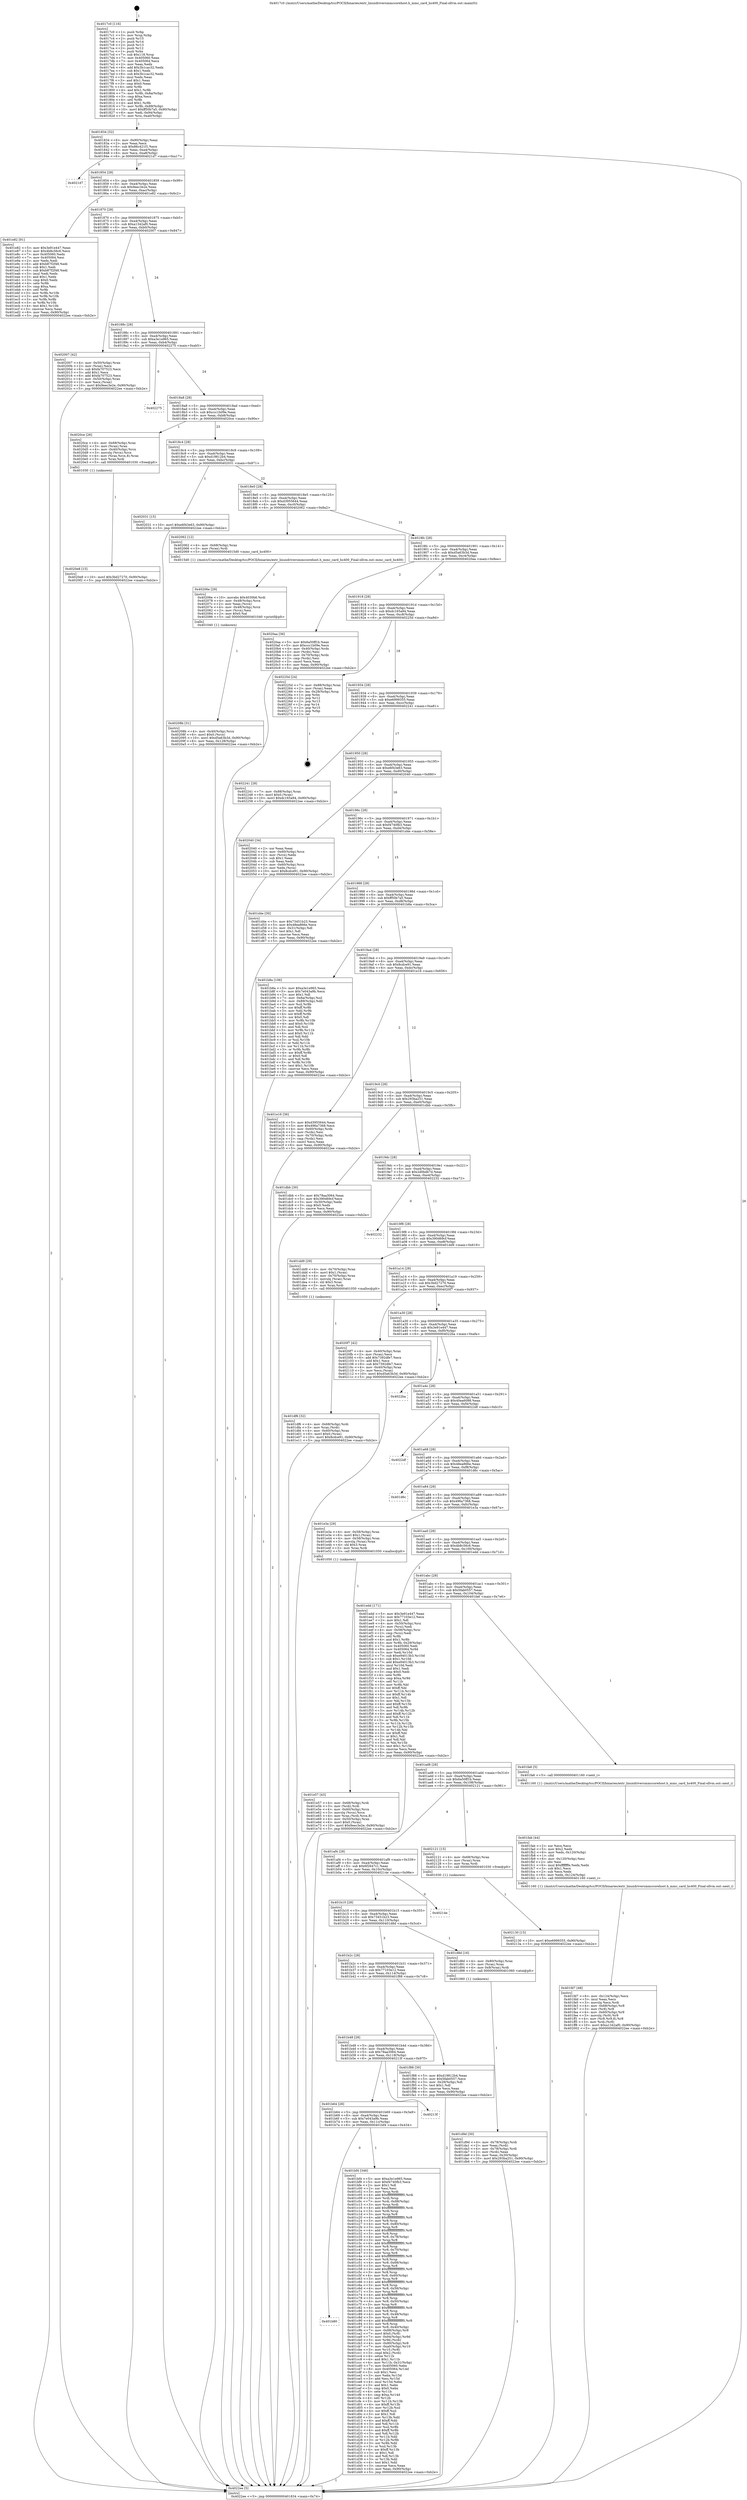 digraph "0x4017c0" {
  label = "0x4017c0 (/mnt/c/Users/mathe/Desktop/tcc/POCII/binaries/extr_linuxdriversmmccorehost.h_mmc_card_hs400_Final-ollvm.out::main(0))"
  labelloc = "t"
  node[shape=record]

  Entry [label="",width=0.3,height=0.3,shape=circle,fillcolor=black,style=filled]
  "0x401834" [label="{
     0x401834 [32]\l
     | [instrs]\l
     &nbsp;&nbsp;0x401834 \<+6\>: mov -0x90(%rbp),%eax\l
     &nbsp;&nbsp;0x40183a \<+2\>: mov %eax,%ecx\l
     &nbsp;&nbsp;0x40183c \<+6\>: sub $0x86c421f1,%ecx\l
     &nbsp;&nbsp;0x401842 \<+6\>: mov %eax,-0xa4(%rbp)\l
     &nbsp;&nbsp;0x401848 \<+6\>: mov %ecx,-0xa8(%rbp)\l
     &nbsp;&nbsp;0x40184e \<+6\>: je 00000000004021d7 \<main+0xa17\>\l
  }"]
  "0x4021d7" [label="{
     0x4021d7\l
  }", style=dashed]
  "0x401854" [label="{
     0x401854 [28]\l
     | [instrs]\l
     &nbsp;&nbsp;0x401854 \<+5\>: jmp 0000000000401859 \<main+0x99\>\l
     &nbsp;&nbsp;0x401859 \<+6\>: mov -0xa4(%rbp),%eax\l
     &nbsp;&nbsp;0x40185f \<+5\>: sub $0x9eec3e2e,%eax\l
     &nbsp;&nbsp;0x401864 \<+6\>: mov %eax,-0xac(%rbp)\l
     &nbsp;&nbsp;0x40186a \<+6\>: je 0000000000401e82 \<main+0x6c2\>\l
  }"]
  Exit [label="",width=0.3,height=0.3,shape=circle,fillcolor=black,style=filled,peripheries=2]
  "0x401e82" [label="{
     0x401e82 [91]\l
     | [instrs]\l
     &nbsp;&nbsp;0x401e82 \<+5\>: mov $0x3e91e447,%eax\l
     &nbsp;&nbsp;0x401e87 \<+5\>: mov $0x4b8c56c6,%ecx\l
     &nbsp;&nbsp;0x401e8c \<+7\>: mov 0x405060,%edx\l
     &nbsp;&nbsp;0x401e93 \<+7\>: mov 0x405064,%esi\l
     &nbsp;&nbsp;0x401e9a \<+2\>: mov %edx,%edi\l
     &nbsp;&nbsp;0x401e9c \<+6\>: add $0xb87f2f48,%edi\l
     &nbsp;&nbsp;0x401ea2 \<+3\>: sub $0x1,%edi\l
     &nbsp;&nbsp;0x401ea5 \<+6\>: sub $0xb87f2f48,%edi\l
     &nbsp;&nbsp;0x401eab \<+3\>: imul %edi,%edx\l
     &nbsp;&nbsp;0x401eae \<+3\>: and $0x1,%edx\l
     &nbsp;&nbsp;0x401eb1 \<+3\>: cmp $0x0,%edx\l
     &nbsp;&nbsp;0x401eb4 \<+4\>: sete %r8b\l
     &nbsp;&nbsp;0x401eb8 \<+3\>: cmp $0xa,%esi\l
     &nbsp;&nbsp;0x401ebb \<+4\>: setl %r9b\l
     &nbsp;&nbsp;0x401ebf \<+3\>: mov %r8b,%r10b\l
     &nbsp;&nbsp;0x401ec2 \<+3\>: and %r9b,%r10b\l
     &nbsp;&nbsp;0x401ec5 \<+3\>: xor %r9b,%r8b\l
     &nbsp;&nbsp;0x401ec8 \<+3\>: or %r8b,%r10b\l
     &nbsp;&nbsp;0x401ecb \<+4\>: test $0x1,%r10b\l
     &nbsp;&nbsp;0x401ecf \<+3\>: cmovne %ecx,%eax\l
     &nbsp;&nbsp;0x401ed2 \<+6\>: mov %eax,-0x90(%rbp)\l
     &nbsp;&nbsp;0x401ed8 \<+5\>: jmp 00000000004022ee \<main+0xb2e\>\l
  }"]
  "0x401870" [label="{
     0x401870 [28]\l
     | [instrs]\l
     &nbsp;&nbsp;0x401870 \<+5\>: jmp 0000000000401875 \<main+0xb5\>\l
     &nbsp;&nbsp;0x401875 \<+6\>: mov -0xa4(%rbp),%eax\l
     &nbsp;&nbsp;0x40187b \<+5\>: sub $0xa1342af0,%eax\l
     &nbsp;&nbsp;0x401880 \<+6\>: mov %eax,-0xb0(%rbp)\l
     &nbsp;&nbsp;0x401886 \<+6\>: je 0000000000402007 \<main+0x847\>\l
  }"]
  "0x402130" [label="{
     0x402130 [15]\l
     | [instrs]\l
     &nbsp;&nbsp;0x402130 \<+10\>: movl $0xe6999355,-0x90(%rbp)\l
     &nbsp;&nbsp;0x40213a \<+5\>: jmp 00000000004022ee \<main+0xb2e\>\l
  }"]
  "0x402007" [label="{
     0x402007 [42]\l
     | [instrs]\l
     &nbsp;&nbsp;0x402007 \<+4\>: mov -0x50(%rbp),%rax\l
     &nbsp;&nbsp;0x40200b \<+2\>: mov (%rax),%ecx\l
     &nbsp;&nbsp;0x40200d \<+6\>: sub $0xfa707523,%ecx\l
     &nbsp;&nbsp;0x402013 \<+3\>: add $0x1,%ecx\l
     &nbsp;&nbsp;0x402016 \<+6\>: add $0xfa707523,%ecx\l
     &nbsp;&nbsp;0x40201c \<+4\>: mov -0x50(%rbp),%rax\l
     &nbsp;&nbsp;0x402020 \<+2\>: mov %ecx,(%rax)\l
     &nbsp;&nbsp;0x402022 \<+10\>: movl $0x9eec3e2e,-0x90(%rbp)\l
     &nbsp;&nbsp;0x40202c \<+5\>: jmp 00000000004022ee \<main+0xb2e\>\l
  }"]
  "0x40188c" [label="{
     0x40188c [28]\l
     | [instrs]\l
     &nbsp;&nbsp;0x40188c \<+5\>: jmp 0000000000401891 \<main+0xd1\>\l
     &nbsp;&nbsp;0x401891 \<+6\>: mov -0xa4(%rbp),%eax\l
     &nbsp;&nbsp;0x401897 \<+5\>: sub $0xa3e1e965,%eax\l
     &nbsp;&nbsp;0x40189c \<+6\>: mov %eax,-0xb4(%rbp)\l
     &nbsp;&nbsp;0x4018a2 \<+6\>: je 0000000000402275 \<main+0xab5\>\l
  }"]
  "0x4020e8" [label="{
     0x4020e8 [15]\l
     | [instrs]\l
     &nbsp;&nbsp;0x4020e8 \<+10\>: movl $0x3bd27270,-0x90(%rbp)\l
     &nbsp;&nbsp;0x4020f2 \<+5\>: jmp 00000000004022ee \<main+0xb2e\>\l
  }"]
  "0x402275" [label="{
     0x402275\l
  }", style=dashed]
  "0x4018a8" [label="{
     0x4018a8 [28]\l
     | [instrs]\l
     &nbsp;&nbsp;0x4018a8 \<+5\>: jmp 00000000004018ad \<main+0xed\>\l
     &nbsp;&nbsp;0x4018ad \<+6\>: mov -0xa4(%rbp),%eax\l
     &nbsp;&nbsp;0x4018b3 \<+5\>: sub $0xccc1b09e,%eax\l
     &nbsp;&nbsp;0x4018b8 \<+6\>: mov %eax,-0xb8(%rbp)\l
     &nbsp;&nbsp;0x4018be \<+6\>: je 00000000004020ce \<main+0x90e\>\l
  }"]
  "0x40208b" [label="{
     0x40208b [31]\l
     | [instrs]\l
     &nbsp;&nbsp;0x40208b \<+4\>: mov -0x40(%rbp),%rcx\l
     &nbsp;&nbsp;0x40208f \<+6\>: movl $0x0,(%rcx)\l
     &nbsp;&nbsp;0x402095 \<+10\>: movl $0xd5a63b3d,-0x90(%rbp)\l
     &nbsp;&nbsp;0x40209f \<+6\>: mov %eax,-0x128(%rbp)\l
     &nbsp;&nbsp;0x4020a5 \<+5\>: jmp 00000000004022ee \<main+0xb2e\>\l
  }"]
  "0x4020ce" [label="{
     0x4020ce [26]\l
     | [instrs]\l
     &nbsp;&nbsp;0x4020ce \<+4\>: mov -0x68(%rbp),%rax\l
     &nbsp;&nbsp;0x4020d2 \<+3\>: mov (%rax),%rax\l
     &nbsp;&nbsp;0x4020d5 \<+4\>: mov -0x40(%rbp),%rcx\l
     &nbsp;&nbsp;0x4020d9 \<+3\>: movslq (%rcx),%rcx\l
     &nbsp;&nbsp;0x4020dc \<+4\>: mov (%rax,%rcx,8),%rax\l
     &nbsp;&nbsp;0x4020e0 \<+3\>: mov %rax,%rdi\l
     &nbsp;&nbsp;0x4020e3 \<+5\>: call 0000000000401030 \<free@plt\>\l
     | [calls]\l
     &nbsp;&nbsp;0x401030 \{1\} (unknown)\l
  }"]
  "0x4018c4" [label="{
     0x4018c4 [28]\l
     | [instrs]\l
     &nbsp;&nbsp;0x4018c4 \<+5\>: jmp 00000000004018c9 \<main+0x109\>\l
     &nbsp;&nbsp;0x4018c9 \<+6\>: mov -0xa4(%rbp),%eax\l
     &nbsp;&nbsp;0x4018cf \<+5\>: sub $0xd19812b4,%eax\l
     &nbsp;&nbsp;0x4018d4 \<+6\>: mov %eax,-0xbc(%rbp)\l
     &nbsp;&nbsp;0x4018da \<+6\>: je 0000000000402031 \<main+0x871\>\l
  }"]
  "0x40206e" [label="{
     0x40206e [29]\l
     | [instrs]\l
     &nbsp;&nbsp;0x40206e \<+10\>: movabs $0x4030b6,%rdi\l
     &nbsp;&nbsp;0x402078 \<+4\>: mov -0x48(%rbp),%rcx\l
     &nbsp;&nbsp;0x40207c \<+2\>: mov %eax,(%rcx)\l
     &nbsp;&nbsp;0x40207e \<+4\>: mov -0x48(%rbp),%rcx\l
     &nbsp;&nbsp;0x402082 \<+2\>: mov (%rcx),%esi\l
     &nbsp;&nbsp;0x402084 \<+2\>: mov $0x0,%al\l
     &nbsp;&nbsp;0x402086 \<+5\>: call 0000000000401040 \<printf@plt\>\l
     | [calls]\l
     &nbsp;&nbsp;0x401040 \{1\} (unknown)\l
  }"]
  "0x402031" [label="{
     0x402031 [15]\l
     | [instrs]\l
     &nbsp;&nbsp;0x402031 \<+10\>: movl $0xe6f43e63,-0x90(%rbp)\l
     &nbsp;&nbsp;0x40203b \<+5\>: jmp 00000000004022ee \<main+0xb2e\>\l
  }"]
  "0x4018e0" [label="{
     0x4018e0 [28]\l
     | [instrs]\l
     &nbsp;&nbsp;0x4018e0 \<+5\>: jmp 00000000004018e5 \<main+0x125\>\l
     &nbsp;&nbsp;0x4018e5 \<+6\>: mov -0xa4(%rbp),%eax\l
     &nbsp;&nbsp;0x4018eb \<+5\>: sub $0xd3955644,%eax\l
     &nbsp;&nbsp;0x4018f0 \<+6\>: mov %eax,-0xc0(%rbp)\l
     &nbsp;&nbsp;0x4018f6 \<+6\>: je 0000000000402062 \<main+0x8a2\>\l
  }"]
  "0x401fd7" [label="{
     0x401fd7 [48]\l
     | [instrs]\l
     &nbsp;&nbsp;0x401fd7 \<+6\>: mov -0x124(%rbp),%ecx\l
     &nbsp;&nbsp;0x401fdd \<+3\>: imul %eax,%ecx\l
     &nbsp;&nbsp;0x401fe0 \<+3\>: movslq %ecx,%rdi\l
     &nbsp;&nbsp;0x401fe3 \<+4\>: mov -0x68(%rbp),%r8\l
     &nbsp;&nbsp;0x401fe7 \<+3\>: mov (%r8),%r8\l
     &nbsp;&nbsp;0x401fea \<+4\>: mov -0x60(%rbp),%r9\l
     &nbsp;&nbsp;0x401fee \<+3\>: movslq (%r9),%r9\l
     &nbsp;&nbsp;0x401ff1 \<+4\>: mov (%r8,%r9,8),%r8\l
     &nbsp;&nbsp;0x401ff5 \<+3\>: mov %rdi,(%r8)\l
     &nbsp;&nbsp;0x401ff8 \<+10\>: movl $0xa1342af0,-0x90(%rbp)\l
     &nbsp;&nbsp;0x402002 \<+5\>: jmp 00000000004022ee \<main+0xb2e\>\l
  }"]
  "0x402062" [label="{
     0x402062 [12]\l
     | [instrs]\l
     &nbsp;&nbsp;0x402062 \<+4\>: mov -0x68(%rbp),%rax\l
     &nbsp;&nbsp;0x402066 \<+3\>: mov (%rax),%rdi\l
     &nbsp;&nbsp;0x402069 \<+5\>: call 00000000004015d0 \<mmc_card_hs400\>\l
     | [calls]\l
     &nbsp;&nbsp;0x4015d0 \{1\} (/mnt/c/Users/mathe/Desktop/tcc/POCII/binaries/extr_linuxdriversmmccorehost.h_mmc_card_hs400_Final-ollvm.out::mmc_card_hs400)\l
  }"]
  "0x4018fc" [label="{
     0x4018fc [28]\l
     | [instrs]\l
     &nbsp;&nbsp;0x4018fc \<+5\>: jmp 0000000000401901 \<main+0x141\>\l
     &nbsp;&nbsp;0x401901 \<+6\>: mov -0xa4(%rbp),%eax\l
     &nbsp;&nbsp;0x401907 \<+5\>: sub $0xd5a63b3d,%eax\l
     &nbsp;&nbsp;0x40190c \<+6\>: mov %eax,-0xc4(%rbp)\l
     &nbsp;&nbsp;0x401912 \<+6\>: je 00000000004020aa \<main+0x8ea\>\l
  }"]
  "0x401fab" [label="{
     0x401fab [44]\l
     | [instrs]\l
     &nbsp;&nbsp;0x401fab \<+2\>: xor %ecx,%ecx\l
     &nbsp;&nbsp;0x401fad \<+5\>: mov $0x2,%edx\l
     &nbsp;&nbsp;0x401fb2 \<+6\>: mov %edx,-0x120(%rbp)\l
     &nbsp;&nbsp;0x401fb8 \<+1\>: cltd\l
     &nbsp;&nbsp;0x401fb9 \<+6\>: mov -0x120(%rbp),%esi\l
     &nbsp;&nbsp;0x401fbf \<+2\>: idiv %esi\l
     &nbsp;&nbsp;0x401fc1 \<+6\>: imul $0xfffffffe,%edx,%edx\l
     &nbsp;&nbsp;0x401fc7 \<+3\>: sub $0x1,%ecx\l
     &nbsp;&nbsp;0x401fca \<+2\>: sub %ecx,%edx\l
     &nbsp;&nbsp;0x401fcc \<+6\>: mov %edx,-0x124(%rbp)\l
     &nbsp;&nbsp;0x401fd2 \<+5\>: call 0000000000401160 \<next_i\>\l
     | [calls]\l
     &nbsp;&nbsp;0x401160 \{1\} (/mnt/c/Users/mathe/Desktop/tcc/POCII/binaries/extr_linuxdriversmmccorehost.h_mmc_card_hs400_Final-ollvm.out::next_i)\l
  }"]
  "0x4020aa" [label="{
     0x4020aa [36]\l
     | [instrs]\l
     &nbsp;&nbsp;0x4020aa \<+5\>: mov $0x6a50ff1b,%eax\l
     &nbsp;&nbsp;0x4020af \<+5\>: mov $0xccc1b09e,%ecx\l
     &nbsp;&nbsp;0x4020b4 \<+4\>: mov -0x40(%rbp),%rdx\l
     &nbsp;&nbsp;0x4020b8 \<+2\>: mov (%rdx),%esi\l
     &nbsp;&nbsp;0x4020ba \<+4\>: mov -0x70(%rbp),%rdx\l
     &nbsp;&nbsp;0x4020be \<+2\>: cmp (%rdx),%esi\l
     &nbsp;&nbsp;0x4020c0 \<+3\>: cmovl %ecx,%eax\l
     &nbsp;&nbsp;0x4020c3 \<+6\>: mov %eax,-0x90(%rbp)\l
     &nbsp;&nbsp;0x4020c9 \<+5\>: jmp 00000000004022ee \<main+0xb2e\>\l
  }"]
  "0x401918" [label="{
     0x401918 [28]\l
     | [instrs]\l
     &nbsp;&nbsp;0x401918 \<+5\>: jmp 000000000040191d \<main+0x15d\>\l
     &nbsp;&nbsp;0x40191d \<+6\>: mov -0xa4(%rbp),%eax\l
     &nbsp;&nbsp;0x401923 \<+5\>: sub $0xdc165a94,%eax\l
     &nbsp;&nbsp;0x401928 \<+6\>: mov %eax,-0xc8(%rbp)\l
     &nbsp;&nbsp;0x40192e \<+6\>: je 000000000040225d \<main+0xa9d\>\l
  }"]
  "0x401e57" [label="{
     0x401e57 [43]\l
     | [instrs]\l
     &nbsp;&nbsp;0x401e57 \<+4\>: mov -0x68(%rbp),%rdi\l
     &nbsp;&nbsp;0x401e5b \<+3\>: mov (%rdi),%rdi\l
     &nbsp;&nbsp;0x401e5e \<+4\>: mov -0x60(%rbp),%rcx\l
     &nbsp;&nbsp;0x401e62 \<+3\>: movslq (%rcx),%rcx\l
     &nbsp;&nbsp;0x401e65 \<+4\>: mov %rax,(%rdi,%rcx,8)\l
     &nbsp;&nbsp;0x401e69 \<+4\>: mov -0x50(%rbp),%rax\l
     &nbsp;&nbsp;0x401e6d \<+6\>: movl $0x0,(%rax)\l
     &nbsp;&nbsp;0x401e73 \<+10\>: movl $0x9eec3e2e,-0x90(%rbp)\l
     &nbsp;&nbsp;0x401e7d \<+5\>: jmp 00000000004022ee \<main+0xb2e\>\l
  }"]
  "0x40225d" [label="{
     0x40225d [24]\l
     | [instrs]\l
     &nbsp;&nbsp;0x40225d \<+7\>: mov -0x88(%rbp),%rax\l
     &nbsp;&nbsp;0x402264 \<+2\>: mov (%rax),%eax\l
     &nbsp;&nbsp;0x402266 \<+4\>: lea -0x28(%rbp),%rsp\l
     &nbsp;&nbsp;0x40226a \<+1\>: pop %rbx\l
     &nbsp;&nbsp;0x40226b \<+2\>: pop %r12\l
     &nbsp;&nbsp;0x40226d \<+2\>: pop %r13\l
     &nbsp;&nbsp;0x40226f \<+2\>: pop %r14\l
     &nbsp;&nbsp;0x402271 \<+2\>: pop %r15\l
     &nbsp;&nbsp;0x402273 \<+1\>: pop %rbp\l
     &nbsp;&nbsp;0x402274 \<+1\>: ret\l
  }"]
  "0x401934" [label="{
     0x401934 [28]\l
     | [instrs]\l
     &nbsp;&nbsp;0x401934 \<+5\>: jmp 0000000000401939 \<main+0x179\>\l
     &nbsp;&nbsp;0x401939 \<+6\>: mov -0xa4(%rbp),%eax\l
     &nbsp;&nbsp;0x40193f \<+5\>: sub $0xe6999355,%eax\l
     &nbsp;&nbsp;0x401944 \<+6\>: mov %eax,-0xcc(%rbp)\l
     &nbsp;&nbsp;0x40194a \<+6\>: je 0000000000402241 \<main+0xa81\>\l
  }"]
  "0x401df6" [label="{
     0x401df6 [32]\l
     | [instrs]\l
     &nbsp;&nbsp;0x401df6 \<+4\>: mov -0x68(%rbp),%rdi\l
     &nbsp;&nbsp;0x401dfa \<+3\>: mov %rax,(%rdi)\l
     &nbsp;&nbsp;0x401dfd \<+4\>: mov -0x60(%rbp),%rax\l
     &nbsp;&nbsp;0x401e01 \<+6\>: movl $0x0,(%rax)\l
     &nbsp;&nbsp;0x401e07 \<+10\>: movl $0x8cdce91,-0x90(%rbp)\l
     &nbsp;&nbsp;0x401e11 \<+5\>: jmp 00000000004022ee \<main+0xb2e\>\l
  }"]
  "0x402241" [label="{
     0x402241 [28]\l
     | [instrs]\l
     &nbsp;&nbsp;0x402241 \<+7\>: mov -0x88(%rbp),%rax\l
     &nbsp;&nbsp;0x402248 \<+6\>: movl $0x0,(%rax)\l
     &nbsp;&nbsp;0x40224e \<+10\>: movl $0xdc165a94,-0x90(%rbp)\l
     &nbsp;&nbsp;0x402258 \<+5\>: jmp 00000000004022ee \<main+0xb2e\>\l
  }"]
  "0x401950" [label="{
     0x401950 [28]\l
     | [instrs]\l
     &nbsp;&nbsp;0x401950 \<+5\>: jmp 0000000000401955 \<main+0x195\>\l
     &nbsp;&nbsp;0x401955 \<+6\>: mov -0xa4(%rbp),%eax\l
     &nbsp;&nbsp;0x40195b \<+5\>: sub $0xe6f43e63,%eax\l
     &nbsp;&nbsp;0x401960 \<+6\>: mov %eax,-0xd0(%rbp)\l
     &nbsp;&nbsp;0x401966 \<+6\>: je 0000000000402040 \<main+0x880\>\l
  }"]
  "0x401d9d" [label="{
     0x401d9d [30]\l
     | [instrs]\l
     &nbsp;&nbsp;0x401d9d \<+4\>: mov -0x78(%rbp),%rdi\l
     &nbsp;&nbsp;0x401da1 \<+2\>: mov %eax,(%rdi)\l
     &nbsp;&nbsp;0x401da3 \<+4\>: mov -0x78(%rbp),%rdi\l
     &nbsp;&nbsp;0x401da7 \<+2\>: mov (%rdi),%eax\l
     &nbsp;&nbsp;0x401da9 \<+3\>: mov %eax,-0x30(%rbp)\l
     &nbsp;&nbsp;0x401dac \<+10\>: movl $0x293ba251,-0x90(%rbp)\l
     &nbsp;&nbsp;0x401db6 \<+5\>: jmp 00000000004022ee \<main+0xb2e\>\l
  }"]
  "0x402040" [label="{
     0x402040 [34]\l
     | [instrs]\l
     &nbsp;&nbsp;0x402040 \<+2\>: xor %eax,%eax\l
     &nbsp;&nbsp;0x402042 \<+4\>: mov -0x60(%rbp),%rcx\l
     &nbsp;&nbsp;0x402046 \<+2\>: mov (%rcx),%edx\l
     &nbsp;&nbsp;0x402048 \<+3\>: sub $0x1,%eax\l
     &nbsp;&nbsp;0x40204b \<+2\>: sub %eax,%edx\l
     &nbsp;&nbsp;0x40204d \<+4\>: mov -0x60(%rbp),%rcx\l
     &nbsp;&nbsp;0x402051 \<+2\>: mov %edx,(%rcx)\l
     &nbsp;&nbsp;0x402053 \<+10\>: movl $0x8cdce91,-0x90(%rbp)\l
     &nbsp;&nbsp;0x40205d \<+5\>: jmp 00000000004022ee \<main+0xb2e\>\l
  }"]
  "0x40196c" [label="{
     0x40196c [28]\l
     | [instrs]\l
     &nbsp;&nbsp;0x40196c \<+5\>: jmp 0000000000401971 \<main+0x1b1\>\l
     &nbsp;&nbsp;0x401971 \<+6\>: mov -0xa4(%rbp),%eax\l
     &nbsp;&nbsp;0x401977 \<+5\>: sub $0xf4740fb3,%eax\l
     &nbsp;&nbsp;0x40197c \<+6\>: mov %eax,-0xd4(%rbp)\l
     &nbsp;&nbsp;0x401982 \<+6\>: je 0000000000401d4e \<main+0x58e\>\l
  }"]
  "0x401b80" [label="{
     0x401b80\l
  }", style=dashed]
  "0x401d4e" [label="{
     0x401d4e [30]\l
     | [instrs]\l
     &nbsp;&nbsp;0x401d4e \<+5\>: mov $0x73451b23,%eax\l
     &nbsp;&nbsp;0x401d53 \<+5\>: mov $0x48ea866e,%ecx\l
     &nbsp;&nbsp;0x401d58 \<+3\>: mov -0x31(%rbp),%dl\l
     &nbsp;&nbsp;0x401d5b \<+3\>: test $0x1,%dl\l
     &nbsp;&nbsp;0x401d5e \<+3\>: cmovne %ecx,%eax\l
     &nbsp;&nbsp;0x401d61 \<+6\>: mov %eax,-0x90(%rbp)\l
     &nbsp;&nbsp;0x401d67 \<+5\>: jmp 00000000004022ee \<main+0xb2e\>\l
  }"]
  "0x401988" [label="{
     0x401988 [28]\l
     | [instrs]\l
     &nbsp;&nbsp;0x401988 \<+5\>: jmp 000000000040198d \<main+0x1cd\>\l
     &nbsp;&nbsp;0x40198d \<+6\>: mov -0xa4(%rbp),%eax\l
     &nbsp;&nbsp;0x401993 \<+5\>: sub $0xff50b7a5,%eax\l
     &nbsp;&nbsp;0x401998 \<+6\>: mov %eax,-0xd8(%rbp)\l
     &nbsp;&nbsp;0x40199e \<+6\>: je 0000000000401b8a \<main+0x3ca\>\l
  }"]
  "0x401bf4" [label="{
     0x401bf4 [346]\l
     | [instrs]\l
     &nbsp;&nbsp;0x401bf4 \<+5\>: mov $0xa3e1e965,%eax\l
     &nbsp;&nbsp;0x401bf9 \<+5\>: mov $0xf4740fb3,%ecx\l
     &nbsp;&nbsp;0x401bfe \<+2\>: mov $0x1,%dl\l
     &nbsp;&nbsp;0x401c00 \<+2\>: xor %esi,%esi\l
     &nbsp;&nbsp;0x401c02 \<+3\>: mov %rsp,%rdi\l
     &nbsp;&nbsp;0x401c05 \<+4\>: add $0xfffffffffffffff0,%rdi\l
     &nbsp;&nbsp;0x401c09 \<+3\>: mov %rdi,%rsp\l
     &nbsp;&nbsp;0x401c0c \<+7\>: mov %rdi,-0x88(%rbp)\l
     &nbsp;&nbsp;0x401c13 \<+3\>: mov %rsp,%rdi\l
     &nbsp;&nbsp;0x401c16 \<+4\>: add $0xfffffffffffffff0,%rdi\l
     &nbsp;&nbsp;0x401c1a \<+3\>: mov %rdi,%rsp\l
     &nbsp;&nbsp;0x401c1d \<+3\>: mov %rsp,%r8\l
     &nbsp;&nbsp;0x401c20 \<+4\>: add $0xfffffffffffffff0,%r8\l
     &nbsp;&nbsp;0x401c24 \<+3\>: mov %r8,%rsp\l
     &nbsp;&nbsp;0x401c27 \<+4\>: mov %r8,-0x80(%rbp)\l
     &nbsp;&nbsp;0x401c2b \<+3\>: mov %rsp,%r8\l
     &nbsp;&nbsp;0x401c2e \<+4\>: add $0xfffffffffffffff0,%r8\l
     &nbsp;&nbsp;0x401c32 \<+3\>: mov %r8,%rsp\l
     &nbsp;&nbsp;0x401c35 \<+4\>: mov %r8,-0x78(%rbp)\l
     &nbsp;&nbsp;0x401c39 \<+3\>: mov %rsp,%r8\l
     &nbsp;&nbsp;0x401c3c \<+4\>: add $0xfffffffffffffff0,%r8\l
     &nbsp;&nbsp;0x401c40 \<+3\>: mov %r8,%rsp\l
     &nbsp;&nbsp;0x401c43 \<+4\>: mov %r8,-0x70(%rbp)\l
     &nbsp;&nbsp;0x401c47 \<+3\>: mov %rsp,%r8\l
     &nbsp;&nbsp;0x401c4a \<+4\>: add $0xfffffffffffffff0,%r8\l
     &nbsp;&nbsp;0x401c4e \<+3\>: mov %r8,%rsp\l
     &nbsp;&nbsp;0x401c51 \<+4\>: mov %r8,-0x68(%rbp)\l
     &nbsp;&nbsp;0x401c55 \<+3\>: mov %rsp,%r8\l
     &nbsp;&nbsp;0x401c58 \<+4\>: add $0xfffffffffffffff0,%r8\l
     &nbsp;&nbsp;0x401c5c \<+3\>: mov %r8,%rsp\l
     &nbsp;&nbsp;0x401c5f \<+4\>: mov %r8,-0x60(%rbp)\l
     &nbsp;&nbsp;0x401c63 \<+3\>: mov %rsp,%r8\l
     &nbsp;&nbsp;0x401c66 \<+4\>: add $0xfffffffffffffff0,%r8\l
     &nbsp;&nbsp;0x401c6a \<+3\>: mov %r8,%rsp\l
     &nbsp;&nbsp;0x401c6d \<+4\>: mov %r8,-0x58(%rbp)\l
     &nbsp;&nbsp;0x401c71 \<+3\>: mov %rsp,%r8\l
     &nbsp;&nbsp;0x401c74 \<+4\>: add $0xfffffffffffffff0,%r8\l
     &nbsp;&nbsp;0x401c78 \<+3\>: mov %r8,%rsp\l
     &nbsp;&nbsp;0x401c7b \<+4\>: mov %r8,-0x50(%rbp)\l
     &nbsp;&nbsp;0x401c7f \<+3\>: mov %rsp,%r8\l
     &nbsp;&nbsp;0x401c82 \<+4\>: add $0xfffffffffffffff0,%r8\l
     &nbsp;&nbsp;0x401c86 \<+3\>: mov %r8,%rsp\l
     &nbsp;&nbsp;0x401c89 \<+4\>: mov %r8,-0x48(%rbp)\l
     &nbsp;&nbsp;0x401c8d \<+3\>: mov %rsp,%r8\l
     &nbsp;&nbsp;0x401c90 \<+4\>: add $0xfffffffffffffff0,%r8\l
     &nbsp;&nbsp;0x401c94 \<+3\>: mov %r8,%rsp\l
     &nbsp;&nbsp;0x401c97 \<+4\>: mov %r8,-0x40(%rbp)\l
     &nbsp;&nbsp;0x401c9b \<+7\>: mov -0x88(%rbp),%r8\l
     &nbsp;&nbsp;0x401ca2 \<+7\>: movl $0x0,(%r8)\l
     &nbsp;&nbsp;0x401ca9 \<+7\>: mov -0x94(%rbp),%r9d\l
     &nbsp;&nbsp;0x401cb0 \<+3\>: mov %r9d,(%rdi)\l
     &nbsp;&nbsp;0x401cb3 \<+4\>: mov -0x80(%rbp),%r8\l
     &nbsp;&nbsp;0x401cb7 \<+7\>: mov -0xa0(%rbp),%r10\l
     &nbsp;&nbsp;0x401cbe \<+3\>: mov %r10,(%r8)\l
     &nbsp;&nbsp;0x401cc1 \<+3\>: cmpl $0x2,(%rdi)\l
     &nbsp;&nbsp;0x401cc4 \<+4\>: setne %r11b\l
     &nbsp;&nbsp;0x401cc8 \<+4\>: and $0x1,%r11b\l
     &nbsp;&nbsp;0x401ccc \<+4\>: mov %r11b,-0x31(%rbp)\l
     &nbsp;&nbsp;0x401cd0 \<+7\>: mov 0x405060,%ebx\l
     &nbsp;&nbsp;0x401cd7 \<+8\>: mov 0x405064,%r14d\l
     &nbsp;&nbsp;0x401cdf \<+3\>: sub $0x1,%esi\l
     &nbsp;&nbsp;0x401ce2 \<+3\>: mov %ebx,%r15d\l
     &nbsp;&nbsp;0x401ce5 \<+3\>: add %esi,%r15d\l
     &nbsp;&nbsp;0x401ce8 \<+4\>: imul %r15d,%ebx\l
     &nbsp;&nbsp;0x401cec \<+3\>: and $0x1,%ebx\l
     &nbsp;&nbsp;0x401cef \<+3\>: cmp $0x0,%ebx\l
     &nbsp;&nbsp;0x401cf2 \<+4\>: sete %r11b\l
     &nbsp;&nbsp;0x401cf6 \<+4\>: cmp $0xa,%r14d\l
     &nbsp;&nbsp;0x401cfa \<+4\>: setl %r12b\l
     &nbsp;&nbsp;0x401cfe \<+3\>: mov %r11b,%r13b\l
     &nbsp;&nbsp;0x401d01 \<+4\>: xor $0xff,%r13b\l
     &nbsp;&nbsp;0x401d05 \<+3\>: mov %r12b,%sil\l
     &nbsp;&nbsp;0x401d08 \<+4\>: xor $0xff,%sil\l
     &nbsp;&nbsp;0x401d0c \<+3\>: xor $0x1,%dl\l
     &nbsp;&nbsp;0x401d0f \<+3\>: mov %r13b,%dil\l
     &nbsp;&nbsp;0x401d12 \<+4\>: and $0xff,%dil\l
     &nbsp;&nbsp;0x401d16 \<+3\>: and %dl,%r11b\l
     &nbsp;&nbsp;0x401d19 \<+3\>: mov %sil,%r8b\l
     &nbsp;&nbsp;0x401d1c \<+4\>: and $0xff,%r8b\l
     &nbsp;&nbsp;0x401d20 \<+3\>: and %dl,%r12b\l
     &nbsp;&nbsp;0x401d23 \<+3\>: or %r11b,%dil\l
     &nbsp;&nbsp;0x401d26 \<+3\>: or %r12b,%r8b\l
     &nbsp;&nbsp;0x401d29 \<+3\>: xor %r8b,%dil\l
     &nbsp;&nbsp;0x401d2c \<+3\>: or %sil,%r13b\l
     &nbsp;&nbsp;0x401d2f \<+4\>: xor $0xff,%r13b\l
     &nbsp;&nbsp;0x401d33 \<+3\>: or $0x1,%dl\l
     &nbsp;&nbsp;0x401d36 \<+3\>: and %dl,%r13b\l
     &nbsp;&nbsp;0x401d39 \<+3\>: or %r13b,%dil\l
     &nbsp;&nbsp;0x401d3c \<+4\>: test $0x1,%dil\l
     &nbsp;&nbsp;0x401d40 \<+3\>: cmovne %ecx,%eax\l
     &nbsp;&nbsp;0x401d43 \<+6\>: mov %eax,-0x90(%rbp)\l
     &nbsp;&nbsp;0x401d49 \<+5\>: jmp 00000000004022ee \<main+0xb2e\>\l
  }"]
  "0x401b8a" [label="{
     0x401b8a [106]\l
     | [instrs]\l
     &nbsp;&nbsp;0x401b8a \<+5\>: mov $0xa3e1e965,%eax\l
     &nbsp;&nbsp;0x401b8f \<+5\>: mov $0x7e043a9b,%ecx\l
     &nbsp;&nbsp;0x401b94 \<+2\>: mov $0x1,%dl\l
     &nbsp;&nbsp;0x401b96 \<+7\>: mov -0x8a(%rbp),%sil\l
     &nbsp;&nbsp;0x401b9d \<+7\>: mov -0x89(%rbp),%dil\l
     &nbsp;&nbsp;0x401ba4 \<+3\>: mov %sil,%r8b\l
     &nbsp;&nbsp;0x401ba7 \<+4\>: xor $0xff,%r8b\l
     &nbsp;&nbsp;0x401bab \<+3\>: mov %dil,%r9b\l
     &nbsp;&nbsp;0x401bae \<+4\>: xor $0xff,%r9b\l
     &nbsp;&nbsp;0x401bb2 \<+3\>: xor $0x0,%dl\l
     &nbsp;&nbsp;0x401bb5 \<+3\>: mov %r8b,%r10b\l
     &nbsp;&nbsp;0x401bb8 \<+4\>: and $0x0,%r10b\l
     &nbsp;&nbsp;0x401bbc \<+3\>: and %dl,%sil\l
     &nbsp;&nbsp;0x401bbf \<+3\>: mov %r9b,%r11b\l
     &nbsp;&nbsp;0x401bc2 \<+4\>: and $0x0,%r11b\l
     &nbsp;&nbsp;0x401bc6 \<+3\>: and %dl,%dil\l
     &nbsp;&nbsp;0x401bc9 \<+3\>: or %sil,%r10b\l
     &nbsp;&nbsp;0x401bcc \<+3\>: or %dil,%r11b\l
     &nbsp;&nbsp;0x401bcf \<+3\>: xor %r11b,%r10b\l
     &nbsp;&nbsp;0x401bd2 \<+3\>: or %r9b,%r8b\l
     &nbsp;&nbsp;0x401bd5 \<+4\>: xor $0xff,%r8b\l
     &nbsp;&nbsp;0x401bd9 \<+3\>: or $0x0,%dl\l
     &nbsp;&nbsp;0x401bdc \<+3\>: and %dl,%r8b\l
     &nbsp;&nbsp;0x401bdf \<+3\>: or %r8b,%r10b\l
     &nbsp;&nbsp;0x401be2 \<+4\>: test $0x1,%r10b\l
     &nbsp;&nbsp;0x401be6 \<+3\>: cmovne %ecx,%eax\l
     &nbsp;&nbsp;0x401be9 \<+6\>: mov %eax,-0x90(%rbp)\l
     &nbsp;&nbsp;0x401bef \<+5\>: jmp 00000000004022ee \<main+0xb2e\>\l
  }"]
  "0x4019a4" [label="{
     0x4019a4 [28]\l
     | [instrs]\l
     &nbsp;&nbsp;0x4019a4 \<+5\>: jmp 00000000004019a9 \<main+0x1e9\>\l
     &nbsp;&nbsp;0x4019a9 \<+6\>: mov -0xa4(%rbp),%eax\l
     &nbsp;&nbsp;0x4019af \<+5\>: sub $0x8cdce91,%eax\l
     &nbsp;&nbsp;0x4019b4 \<+6\>: mov %eax,-0xdc(%rbp)\l
     &nbsp;&nbsp;0x4019ba \<+6\>: je 0000000000401e16 \<main+0x656\>\l
  }"]
  "0x4022ee" [label="{
     0x4022ee [5]\l
     | [instrs]\l
     &nbsp;&nbsp;0x4022ee \<+5\>: jmp 0000000000401834 \<main+0x74\>\l
  }"]
  "0x4017c0" [label="{
     0x4017c0 [116]\l
     | [instrs]\l
     &nbsp;&nbsp;0x4017c0 \<+1\>: push %rbp\l
     &nbsp;&nbsp;0x4017c1 \<+3\>: mov %rsp,%rbp\l
     &nbsp;&nbsp;0x4017c4 \<+2\>: push %r15\l
     &nbsp;&nbsp;0x4017c6 \<+2\>: push %r14\l
     &nbsp;&nbsp;0x4017c8 \<+2\>: push %r13\l
     &nbsp;&nbsp;0x4017ca \<+2\>: push %r12\l
     &nbsp;&nbsp;0x4017cc \<+1\>: push %rbx\l
     &nbsp;&nbsp;0x4017cd \<+7\>: sub $0x118,%rsp\l
     &nbsp;&nbsp;0x4017d4 \<+7\>: mov 0x405060,%eax\l
     &nbsp;&nbsp;0x4017db \<+7\>: mov 0x405064,%ecx\l
     &nbsp;&nbsp;0x4017e2 \<+2\>: mov %eax,%edx\l
     &nbsp;&nbsp;0x4017e4 \<+6\>: add $0x3b1cac32,%edx\l
     &nbsp;&nbsp;0x4017ea \<+3\>: sub $0x1,%edx\l
     &nbsp;&nbsp;0x4017ed \<+6\>: sub $0x3b1cac32,%edx\l
     &nbsp;&nbsp;0x4017f3 \<+3\>: imul %edx,%eax\l
     &nbsp;&nbsp;0x4017f6 \<+3\>: and $0x1,%eax\l
     &nbsp;&nbsp;0x4017f9 \<+3\>: cmp $0x0,%eax\l
     &nbsp;&nbsp;0x4017fc \<+4\>: sete %r8b\l
     &nbsp;&nbsp;0x401800 \<+4\>: and $0x1,%r8b\l
     &nbsp;&nbsp;0x401804 \<+7\>: mov %r8b,-0x8a(%rbp)\l
     &nbsp;&nbsp;0x40180b \<+3\>: cmp $0xa,%ecx\l
     &nbsp;&nbsp;0x40180e \<+4\>: setl %r8b\l
     &nbsp;&nbsp;0x401812 \<+4\>: and $0x1,%r8b\l
     &nbsp;&nbsp;0x401816 \<+7\>: mov %r8b,-0x89(%rbp)\l
     &nbsp;&nbsp;0x40181d \<+10\>: movl $0xff50b7a5,-0x90(%rbp)\l
     &nbsp;&nbsp;0x401827 \<+6\>: mov %edi,-0x94(%rbp)\l
     &nbsp;&nbsp;0x40182d \<+7\>: mov %rsi,-0xa0(%rbp)\l
  }"]
  "0x401b64" [label="{
     0x401b64 [28]\l
     | [instrs]\l
     &nbsp;&nbsp;0x401b64 \<+5\>: jmp 0000000000401b69 \<main+0x3a9\>\l
     &nbsp;&nbsp;0x401b69 \<+6\>: mov -0xa4(%rbp),%eax\l
     &nbsp;&nbsp;0x401b6f \<+5\>: sub $0x7e043a9b,%eax\l
     &nbsp;&nbsp;0x401b74 \<+6\>: mov %eax,-0x11c(%rbp)\l
     &nbsp;&nbsp;0x401b7a \<+6\>: je 0000000000401bf4 \<main+0x434\>\l
  }"]
  "0x401e16" [label="{
     0x401e16 [36]\l
     | [instrs]\l
     &nbsp;&nbsp;0x401e16 \<+5\>: mov $0xd3955644,%eax\l
     &nbsp;&nbsp;0x401e1b \<+5\>: mov $0x496a7368,%ecx\l
     &nbsp;&nbsp;0x401e20 \<+4\>: mov -0x60(%rbp),%rdx\l
     &nbsp;&nbsp;0x401e24 \<+2\>: mov (%rdx),%esi\l
     &nbsp;&nbsp;0x401e26 \<+4\>: mov -0x70(%rbp),%rdx\l
     &nbsp;&nbsp;0x401e2a \<+2\>: cmp (%rdx),%esi\l
     &nbsp;&nbsp;0x401e2c \<+3\>: cmovl %ecx,%eax\l
     &nbsp;&nbsp;0x401e2f \<+6\>: mov %eax,-0x90(%rbp)\l
     &nbsp;&nbsp;0x401e35 \<+5\>: jmp 00000000004022ee \<main+0xb2e\>\l
  }"]
  "0x4019c0" [label="{
     0x4019c0 [28]\l
     | [instrs]\l
     &nbsp;&nbsp;0x4019c0 \<+5\>: jmp 00000000004019c5 \<main+0x205\>\l
     &nbsp;&nbsp;0x4019c5 \<+6\>: mov -0xa4(%rbp),%eax\l
     &nbsp;&nbsp;0x4019cb \<+5\>: sub $0x293ba251,%eax\l
     &nbsp;&nbsp;0x4019d0 \<+6\>: mov %eax,-0xe0(%rbp)\l
     &nbsp;&nbsp;0x4019d6 \<+6\>: je 0000000000401dbb \<main+0x5fb\>\l
  }"]
  "0x40213f" [label="{
     0x40213f\l
  }", style=dashed]
  "0x401dbb" [label="{
     0x401dbb [30]\l
     | [instrs]\l
     &nbsp;&nbsp;0x401dbb \<+5\>: mov $0x78aa3064,%eax\l
     &nbsp;&nbsp;0x401dc0 \<+5\>: mov $0x390d69cf,%ecx\l
     &nbsp;&nbsp;0x401dc5 \<+3\>: mov -0x30(%rbp),%edx\l
     &nbsp;&nbsp;0x401dc8 \<+3\>: cmp $0x0,%edx\l
     &nbsp;&nbsp;0x401dcb \<+3\>: cmove %ecx,%eax\l
     &nbsp;&nbsp;0x401dce \<+6\>: mov %eax,-0x90(%rbp)\l
     &nbsp;&nbsp;0x401dd4 \<+5\>: jmp 00000000004022ee \<main+0xb2e\>\l
  }"]
  "0x4019dc" [label="{
     0x4019dc [28]\l
     | [instrs]\l
     &nbsp;&nbsp;0x4019dc \<+5\>: jmp 00000000004019e1 \<main+0x221\>\l
     &nbsp;&nbsp;0x4019e1 \<+6\>: mov -0xa4(%rbp),%eax\l
     &nbsp;&nbsp;0x4019e7 \<+5\>: sub $0x2d0bdb7d,%eax\l
     &nbsp;&nbsp;0x4019ec \<+6\>: mov %eax,-0xe4(%rbp)\l
     &nbsp;&nbsp;0x4019f2 \<+6\>: je 0000000000402232 \<main+0xa72\>\l
  }"]
  "0x401b48" [label="{
     0x401b48 [28]\l
     | [instrs]\l
     &nbsp;&nbsp;0x401b48 \<+5\>: jmp 0000000000401b4d \<main+0x38d\>\l
     &nbsp;&nbsp;0x401b4d \<+6\>: mov -0xa4(%rbp),%eax\l
     &nbsp;&nbsp;0x401b53 \<+5\>: sub $0x78aa3064,%eax\l
     &nbsp;&nbsp;0x401b58 \<+6\>: mov %eax,-0x118(%rbp)\l
     &nbsp;&nbsp;0x401b5e \<+6\>: je 000000000040213f \<main+0x97f\>\l
  }"]
  "0x402232" [label="{
     0x402232\l
  }", style=dashed]
  "0x4019f8" [label="{
     0x4019f8 [28]\l
     | [instrs]\l
     &nbsp;&nbsp;0x4019f8 \<+5\>: jmp 00000000004019fd \<main+0x23d\>\l
     &nbsp;&nbsp;0x4019fd \<+6\>: mov -0xa4(%rbp),%eax\l
     &nbsp;&nbsp;0x401a03 \<+5\>: sub $0x390d69cf,%eax\l
     &nbsp;&nbsp;0x401a08 \<+6\>: mov %eax,-0xe8(%rbp)\l
     &nbsp;&nbsp;0x401a0e \<+6\>: je 0000000000401dd9 \<main+0x619\>\l
  }"]
  "0x401f88" [label="{
     0x401f88 [30]\l
     | [instrs]\l
     &nbsp;&nbsp;0x401f88 \<+5\>: mov $0xd19812b4,%eax\l
     &nbsp;&nbsp;0x401f8d \<+5\>: mov $0x5fab0557,%ecx\l
     &nbsp;&nbsp;0x401f92 \<+3\>: mov -0x29(%rbp),%dl\l
     &nbsp;&nbsp;0x401f95 \<+3\>: test $0x1,%dl\l
     &nbsp;&nbsp;0x401f98 \<+3\>: cmovne %ecx,%eax\l
     &nbsp;&nbsp;0x401f9b \<+6\>: mov %eax,-0x90(%rbp)\l
     &nbsp;&nbsp;0x401fa1 \<+5\>: jmp 00000000004022ee \<main+0xb2e\>\l
  }"]
  "0x401dd9" [label="{
     0x401dd9 [29]\l
     | [instrs]\l
     &nbsp;&nbsp;0x401dd9 \<+4\>: mov -0x70(%rbp),%rax\l
     &nbsp;&nbsp;0x401ddd \<+6\>: movl $0x1,(%rax)\l
     &nbsp;&nbsp;0x401de3 \<+4\>: mov -0x70(%rbp),%rax\l
     &nbsp;&nbsp;0x401de7 \<+3\>: movslq (%rax),%rax\l
     &nbsp;&nbsp;0x401dea \<+4\>: shl $0x3,%rax\l
     &nbsp;&nbsp;0x401dee \<+3\>: mov %rax,%rdi\l
     &nbsp;&nbsp;0x401df1 \<+5\>: call 0000000000401050 \<malloc@plt\>\l
     | [calls]\l
     &nbsp;&nbsp;0x401050 \{1\} (unknown)\l
  }"]
  "0x401a14" [label="{
     0x401a14 [28]\l
     | [instrs]\l
     &nbsp;&nbsp;0x401a14 \<+5\>: jmp 0000000000401a19 \<main+0x259\>\l
     &nbsp;&nbsp;0x401a19 \<+6\>: mov -0xa4(%rbp),%eax\l
     &nbsp;&nbsp;0x401a1f \<+5\>: sub $0x3bd27270,%eax\l
     &nbsp;&nbsp;0x401a24 \<+6\>: mov %eax,-0xec(%rbp)\l
     &nbsp;&nbsp;0x401a2a \<+6\>: je 00000000004020f7 \<main+0x937\>\l
  }"]
  "0x401b2c" [label="{
     0x401b2c [28]\l
     | [instrs]\l
     &nbsp;&nbsp;0x401b2c \<+5\>: jmp 0000000000401b31 \<main+0x371\>\l
     &nbsp;&nbsp;0x401b31 \<+6\>: mov -0xa4(%rbp),%eax\l
     &nbsp;&nbsp;0x401b37 \<+5\>: sub $0x77103e12,%eax\l
     &nbsp;&nbsp;0x401b3c \<+6\>: mov %eax,-0x114(%rbp)\l
     &nbsp;&nbsp;0x401b42 \<+6\>: je 0000000000401f88 \<main+0x7c8\>\l
  }"]
  "0x4020f7" [label="{
     0x4020f7 [42]\l
     | [instrs]\l
     &nbsp;&nbsp;0x4020f7 \<+4\>: mov -0x40(%rbp),%rax\l
     &nbsp;&nbsp;0x4020fb \<+2\>: mov (%rax),%ecx\l
     &nbsp;&nbsp;0x4020fd \<+6\>: add $0x7392dfe7,%ecx\l
     &nbsp;&nbsp;0x402103 \<+3\>: add $0x1,%ecx\l
     &nbsp;&nbsp;0x402106 \<+6\>: sub $0x7392dfe7,%ecx\l
     &nbsp;&nbsp;0x40210c \<+4\>: mov -0x40(%rbp),%rax\l
     &nbsp;&nbsp;0x402110 \<+2\>: mov %ecx,(%rax)\l
     &nbsp;&nbsp;0x402112 \<+10\>: movl $0xd5a63b3d,-0x90(%rbp)\l
     &nbsp;&nbsp;0x40211c \<+5\>: jmp 00000000004022ee \<main+0xb2e\>\l
  }"]
  "0x401a30" [label="{
     0x401a30 [28]\l
     | [instrs]\l
     &nbsp;&nbsp;0x401a30 \<+5\>: jmp 0000000000401a35 \<main+0x275\>\l
     &nbsp;&nbsp;0x401a35 \<+6\>: mov -0xa4(%rbp),%eax\l
     &nbsp;&nbsp;0x401a3b \<+5\>: sub $0x3e91e447,%eax\l
     &nbsp;&nbsp;0x401a40 \<+6\>: mov %eax,-0xf0(%rbp)\l
     &nbsp;&nbsp;0x401a46 \<+6\>: je 00000000004022ba \<main+0xafa\>\l
  }"]
  "0x401d8d" [label="{
     0x401d8d [16]\l
     | [instrs]\l
     &nbsp;&nbsp;0x401d8d \<+4\>: mov -0x80(%rbp),%rax\l
     &nbsp;&nbsp;0x401d91 \<+3\>: mov (%rax),%rax\l
     &nbsp;&nbsp;0x401d94 \<+4\>: mov 0x8(%rax),%rdi\l
     &nbsp;&nbsp;0x401d98 \<+5\>: call 0000000000401060 \<atoi@plt\>\l
     | [calls]\l
     &nbsp;&nbsp;0x401060 \{1\} (unknown)\l
  }"]
  "0x4022ba" [label="{
     0x4022ba\l
  }", style=dashed]
  "0x401a4c" [label="{
     0x401a4c [28]\l
     | [instrs]\l
     &nbsp;&nbsp;0x401a4c \<+5\>: jmp 0000000000401a51 \<main+0x291\>\l
     &nbsp;&nbsp;0x401a51 \<+6\>: mov -0xa4(%rbp),%eax\l
     &nbsp;&nbsp;0x401a57 \<+5\>: sub $0x40ea6088,%eax\l
     &nbsp;&nbsp;0x401a5c \<+6\>: mov %eax,-0xf4(%rbp)\l
     &nbsp;&nbsp;0x401a62 \<+6\>: je 00000000004022df \<main+0xb1f\>\l
  }"]
  "0x401b10" [label="{
     0x401b10 [28]\l
     | [instrs]\l
     &nbsp;&nbsp;0x401b10 \<+5\>: jmp 0000000000401b15 \<main+0x355\>\l
     &nbsp;&nbsp;0x401b15 \<+6\>: mov -0xa4(%rbp),%eax\l
     &nbsp;&nbsp;0x401b1b \<+5\>: sub $0x73451b23,%eax\l
     &nbsp;&nbsp;0x401b20 \<+6\>: mov %eax,-0x110(%rbp)\l
     &nbsp;&nbsp;0x401b26 \<+6\>: je 0000000000401d8d \<main+0x5cd\>\l
  }"]
  "0x4022df" [label="{
     0x4022df\l
  }", style=dashed]
  "0x401a68" [label="{
     0x401a68 [28]\l
     | [instrs]\l
     &nbsp;&nbsp;0x401a68 \<+5\>: jmp 0000000000401a6d \<main+0x2ad\>\l
     &nbsp;&nbsp;0x401a6d \<+6\>: mov -0xa4(%rbp),%eax\l
     &nbsp;&nbsp;0x401a73 \<+5\>: sub $0x48ea866e,%eax\l
     &nbsp;&nbsp;0x401a78 \<+6\>: mov %eax,-0xf8(%rbp)\l
     &nbsp;&nbsp;0x401a7e \<+6\>: je 0000000000401d6c \<main+0x5ac\>\l
  }"]
  "0x40214e" [label="{
     0x40214e\l
  }", style=dashed]
  "0x401d6c" [label="{
     0x401d6c\l
  }", style=dashed]
  "0x401a84" [label="{
     0x401a84 [28]\l
     | [instrs]\l
     &nbsp;&nbsp;0x401a84 \<+5\>: jmp 0000000000401a89 \<main+0x2c9\>\l
     &nbsp;&nbsp;0x401a89 \<+6\>: mov -0xa4(%rbp),%eax\l
     &nbsp;&nbsp;0x401a8f \<+5\>: sub $0x496a7368,%eax\l
     &nbsp;&nbsp;0x401a94 \<+6\>: mov %eax,-0xfc(%rbp)\l
     &nbsp;&nbsp;0x401a9a \<+6\>: je 0000000000401e3a \<main+0x67a\>\l
  }"]
  "0x401af4" [label="{
     0x401af4 [28]\l
     | [instrs]\l
     &nbsp;&nbsp;0x401af4 \<+5\>: jmp 0000000000401af9 \<main+0x339\>\l
     &nbsp;&nbsp;0x401af9 \<+6\>: mov -0xa4(%rbp),%eax\l
     &nbsp;&nbsp;0x401aff \<+5\>: sub $0x6f2647c1,%eax\l
     &nbsp;&nbsp;0x401b04 \<+6\>: mov %eax,-0x10c(%rbp)\l
     &nbsp;&nbsp;0x401b0a \<+6\>: je 000000000040214e \<main+0x98e\>\l
  }"]
  "0x401e3a" [label="{
     0x401e3a [29]\l
     | [instrs]\l
     &nbsp;&nbsp;0x401e3a \<+4\>: mov -0x58(%rbp),%rax\l
     &nbsp;&nbsp;0x401e3e \<+6\>: movl $0x1,(%rax)\l
     &nbsp;&nbsp;0x401e44 \<+4\>: mov -0x58(%rbp),%rax\l
     &nbsp;&nbsp;0x401e48 \<+3\>: movslq (%rax),%rax\l
     &nbsp;&nbsp;0x401e4b \<+4\>: shl $0x3,%rax\l
     &nbsp;&nbsp;0x401e4f \<+3\>: mov %rax,%rdi\l
     &nbsp;&nbsp;0x401e52 \<+5\>: call 0000000000401050 \<malloc@plt\>\l
     | [calls]\l
     &nbsp;&nbsp;0x401050 \{1\} (unknown)\l
  }"]
  "0x401aa0" [label="{
     0x401aa0 [28]\l
     | [instrs]\l
     &nbsp;&nbsp;0x401aa0 \<+5\>: jmp 0000000000401aa5 \<main+0x2e5\>\l
     &nbsp;&nbsp;0x401aa5 \<+6\>: mov -0xa4(%rbp),%eax\l
     &nbsp;&nbsp;0x401aab \<+5\>: sub $0x4b8c56c6,%eax\l
     &nbsp;&nbsp;0x401ab0 \<+6\>: mov %eax,-0x100(%rbp)\l
     &nbsp;&nbsp;0x401ab6 \<+6\>: je 0000000000401edd \<main+0x71d\>\l
  }"]
  "0x402121" [label="{
     0x402121 [15]\l
     | [instrs]\l
     &nbsp;&nbsp;0x402121 \<+4\>: mov -0x68(%rbp),%rax\l
     &nbsp;&nbsp;0x402125 \<+3\>: mov (%rax),%rax\l
     &nbsp;&nbsp;0x402128 \<+3\>: mov %rax,%rdi\l
     &nbsp;&nbsp;0x40212b \<+5\>: call 0000000000401030 \<free@plt\>\l
     | [calls]\l
     &nbsp;&nbsp;0x401030 \{1\} (unknown)\l
  }"]
  "0x401edd" [label="{
     0x401edd [171]\l
     | [instrs]\l
     &nbsp;&nbsp;0x401edd \<+5\>: mov $0x3e91e447,%eax\l
     &nbsp;&nbsp;0x401ee2 \<+5\>: mov $0x77103e12,%ecx\l
     &nbsp;&nbsp;0x401ee7 \<+2\>: mov $0x1,%dl\l
     &nbsp;&nbsp;0x401ee9 \<+4\>: mov -0x50(%rbp),%rsi\l
     &nbsp;&nbsp;0x401eed \<+2\>: mov (%rsi),%edi\l
     &nbsp;&nbsp;0x401eef \<+4\>: mov -0x58(%rbp),%rsi\l
     &nbsp;&nbsp;0x401ef3 \<+2\>: cmp (%rsi),%edi\l
     &nbsp;&nbsp;0x401ef5 \<+4\>: setl %r8b\l
     &nbsp;&nbsp;0x401ef9 \<+4\>: and $0x1,%r8b\l
     &nbsp;&nbsp;0x401efd \<+4\>: mov %r8b,-0x29(%rbp)\l
     &nbsp;&nbsp;0x401f01 \<+7\>: mov 0x405060,%edi\l
     &nbsp;&nbsp;0x401f08 \<+8\>: mov 0x405064,%r9d\l
     &nbsp;&nbsp;0x401f10 \<+3\>: mov %edi,%r10d\l
     &nbsp;&nbsp;0x401f13 \<+7\>: sub $0xe94013b3,%r10d\l
     &nbsp;&nbsp;0x401f1a \<+4\>: sub $0x1,%r10d\l
     &nbsp;&nbsp;0x401f1e \<+7\>: add $0xe94013b3,%r10d\l
     &nbsp;&nbsp;0x401f25 \<+4\>: imul %r10d,%edi\l
     &nbsp;&nbsp;0x401f29 \<+3\>: and $0x1,%edi\l
     &nbsp;&nbsp;0x401f2c \<+3\>: cmp $0x0,%edi\l
     &nbsp;&nbsp;0x401f2f \<+4\>: sete %r8b\l
     &nbsp;&nbsp;0x401f33 \<+4\>: cmp $0xa,%r9d\l
     &nbsp;&nbsp;0x401f37 \<+4\>: setl %r11b\l
     &nbsp;&nbsp;0x401f3b \<+3\>: mov %r8b,%bl\l
     &nbsp;&nbsp;0x401f3e \<+3\>: xor $0xff,%bl\l
     &nbsp;&nbsp;0x401f41 \<+3\>: mov %r11b,%r14b\l
     &nbsp;&nbsp;0x401f44 \<+4\>: xor $0xff,%r14b\l
     &nbsp;&nbsp;0x401f48 \<+3\>: xor $0x1,%dl\l
     &nbsp;&nbsp;0x401f4b \<+3\>: mov %bl,%r15b\l
     &nbsp;&nbsp;0x401f4e \<+4\>: and $0xff,%r15b\l
     &nbsp;&nbsp;0x401f52 \<+3\>: and %dl,%r8b\l
     &nbsp;&nbsp;0x401f55 \<+3\>: mov %r14b,%r12b\l
     &nbsp;&nbsp;0x401f58 \<+4\>: and $0xff,%r12b\l
     &nbsp;&nbsp;0x401f5c \<+3\>: and %dl,%r11b\l
     &nbsp;&nbsp;0x401f5f \<+3\>: or %r8b,%r15b\l
     &nbsp;&nbsp;0x401f62 \<+3\>: or %r11b,%r12b\l
     &nbsp;&nbsp;0x401f65 \<+3\>: xor %r12b,%r15b\l
     &nbsp;&nbsp;0x401f68 \<+3\>: or %r14b,%bl\l
     &nbsp;&nbsp;0x401f6b \<+3\>: xor $0xff,%bl\l
     &nbsp;&nbsp;0x401f6e \<+3\>: or $0x1,%dl\l
     &nbsp;&nbsp;0x401f71 \<+2\>: and %dl,%bl\l
     &nbsp;&nbsp;0x401f73 \<+3\>: or %bl,%r15b\l
     &nbsp;&nbsp;0x401f76 \<+4\>: test $0x1,%r15b\l
     &nbsp;&nbsp;0x401f7a \<+3\>: cmovne %ecx,%eax\l
     &nbsp;&nbsp;0x401f7d \<+6\>: mov %eax,-0x90(%rbp)\l
     &nbsp;&nbsp;0x401f83 \<+5\>: jmp 00000000004022ee \<main+0xb2e\>\l
  }"]
  "0x401abc" [label="{
     0x401abc [28]\l
     | [instrs]\l
     &nbsp;&nbsp;0x401abc \<+5\>: jmp 0000000000401ac1 \<main+0x301\>\l
     &nbsp;&nbsp;0x401ac1 \<+6\>: mov -0xa4(%rbp),%eax\l
     &nbsp;&nbsp;0x401ac7 \<+5\>: sub $0x5fab0557,%eax\l
     &nbsp;&nbsp;0x401acc \<+6\>: mov %eax,-0x104(%rbp)\l
     &nbsp;&nbsp;0x401ad2 \<+6\>: je 0000000000401fa6 \<main+0x7e6\>\l
  }"]
  "0x401ad8" [label="{
     0x401ad8 [28]\l
     | [instrs]\l
     &nbsp;&nbsp;0x401ad8 \<+5\>: jmp 0000000000401add \<main+0x31d\>\l
     &nbsp;&nbsp;0x401add \<+6\>: mov -0xa4(%rbp),%eax\l
     &nbsp;&nbsp;0x401ae3 \<+5\>: sub $0x6a50ff1b,%eax\l
     &nbsp;&nbsp;0x401ae8 \<+6\>: mov %eax,-0x108(%rbp)\l
     &nbsp;&nbsp;0x401aee \<+6\>: je 0000000000402121 \<main+0x961\>\l
  }"]
  "0x401fa6" [label="{
     0x401fa6 [5]\l
     | [instrs]\l
     &nbsp;&nbsp;0x401fa6 \<+5\>: call 0000000000401160 \<next_i\>\l
     | [calls]\l
     &nbsp;&nbsp;0x401160 \{1\} (/mnt/c/Users/mathe/Desktop/tcc/POCII/binaries/extr_linuxdriversmmccorehost.h_mmc_card_hs400_Final-ollvm.out::next_i)\l
  }"]
  Entry -> "0x4017c0" [label=" 1"]
  "0x401834" -> "0x4021d7" [label=" 0"]
  "0x401834" -> "0x401854" [label=" 27"]
  "0x40225d" -> Exit [label=" 1"]
  "0x401854" -> "0x401e82" [label=" 2"]
  "0x401854" -> "0x401870" [label=" 25"]
  "0x402241" -> "0x4022ee" [label=" 1"]
  "0x401870" -> "0x402007" [label=" 1"]
  "0x401870" -> "0x40188c" [label=" 24"]
  "0x402130" -> "0x4022ee" [label=" 1"]
  "0x40188c" -> "0x402275" [label=" 0"]
  "0x40188c" -> "0x4018a8" [label=" 24"]
  "0x402121" -> "0x402130" [label=" 1"]
  "0x4018a8" -> "0x4020ce" [label=" 1"]
  "0x4018a8" -> "0x4018c4" [label=" 23"]
  "0x4020f7" -> "0x4022ee" [label=" 1"]
  "0x4018c4" -> "0x402031" [label=" 1"]
  "0x4018c4" -> "0x4018e0" [label=" 22"]
  "0x4020e8" -> "0x4022ee" [label=" 1"]
  "0x4018e0" -> "0x402062" [label=" 1"]
  "0x4018e0" -> "0x4018fc" [label=" 21"]
  "0x4020ce" -> "0x4020e8" [label=" 1"]
  "0x4018fc" -> "0x4020aa" [label=" 2"]
  "0x4018fc" -> "0x401918" [label=" 19"]
  "0x4020aa" -> "0x4022ee" [label=" 2"]
  "0x401918" -> "0x40225d" [label=" 1"]
  "0x401918" -> "0x401934" [label=" 18"]
  "0x40208b" -> "0x4022ee" [label=" 1"]
  "0x401934" -> "0x402241" [label=" 1"]
  "0x401934" -> "0x401950" [label=" 17"]
  "0x40206e" -> "0x40208b" [label=" 1"]
  "0x401950" -> "0x402040" [label=" 1"]
  "0x401950" -> "0x40196c" [label=" 16"]
  "0x402062" -> "0x40206e" [label=" 1"]
  "0x40196c" -> "0x401d4e" [label=" 1"]
  "0x40196c" -> "0x401988" [label=" 15"]
  "0x402031" -> "0x4022ee" [label=" 1"]
  "0x401988" -> "0x401b8a" [label=" 1"]
  "0x401988" -> "0x4019a4" [label=" 14"]
  "0x401b8a" -> "0x4022ee" [label=" 1"]
  "0x4017c0" -> "0x401834" [label=" 1"]
  "0x4022ee" -> "0x401834" [label=" 26"]
  "0x402007" -> "0x4022ee" [label=" 1"]
  "0x4019a4" -> "0x401e16" [label=" 2"]
  "0x4019a4" -> "0x4019c0" [label=" 12"]
  "0x401fab" -> "0x401fd7" [label=" 1"]
  "0x4019c0" -> "0x401dbb" [label=" 1"]
  "0x4019c0" -> "0x4019dc" [label=" 11"]
  "0x401fa6" -> "0x401fab" [label=" 1"]
  "0x4019dc" -> "0x402232" [label=" 0"]
  "0x4019dc" -> "0x4019f8" [label=" 11"]
  "0x401edd" -> "0x4022ee" [label=" 2"]
  "0x4019f8" -> "0x401dd9" [label=" 1"]
  "0x4019f8" -> "0x401a14" [label=" 10"]
  "0x401e82" -> "0x4022ee" [label=" 2"]
  "0x401a14" -> "0x4020f7" [label=" 1"]
  "0x401a14" -> "0x401a30" [label=" 9"]
  "0x401e3a" -> "0x401e57" [label=" 1"]
  "0x401a30" -> "0x4022ba" [label=" 0"]
  "0x401a30" -> "0x401a4c" [label=" 9"]
  "0x401e16" -> "0x4022ee" [label=" 2"]
  "0x401a4c" -> "0x4022df" [label=" 0"]
  "0x401a4c" -> "0x401a68" [label=" 9"]
  "0x401dd9" -> "0x401df6" [label=" 1"]
  "0x401a68" -> "0x401d6c" [label=" 0"]
  "0x401a68" -> "0x401a84" [label=" 9"]
  "0x401dbb" -> "0x4022ee" [label=" 1"]
  "0x401a84" -> "0x401e3a" [label=" 1"]
  "0x401a84" -> "0x401aa0" [label=" 8"]
  "0x401d8d" -> "0x401d9d" [label=" 1"]
  "0x401aa0" -> "0x401edd" [label=" 2"]
  "0x401aa0" -> "0x401abc" [label=" 6"]
  "0x401d4e" -> "0x4022ee" [label=" 1"]
  "0x401abc" -> "0x401fa6" [label=" 1"]
  "0x401abc" -> "0x401ad8" [label=" 5"]
  "0x401bf4" -> "0x4022ee" [label=" 1"]
  "0x401ad8" -> "0x402121" [label=" 1"]
  "0x401ad8" -> "0x401af4" [label=" 4"]
  "0x401d9d" -> "0x4022ee" [label=" 1"]
  "0x401af4" -> "0x40214e" [label=" 0"]
  "0x401af4" -> "0x401b10" [label=" 4"]
  "0x401df6" -> "0x4022ee" [label=" 1"]
  "0x401b10" -> "0x401d8d" [label=" 1"]
  "0x401b10" -> "0x401b2c" [label=" 3"]
  "0x401e57" -> "0x4022ee" [label=" 1"]
  "0x401b2c" -> "0x401f88" [label=" 2"]
  "0x401b2c" -> "0x401b48" [label=" 1"]
  "0x401f88" -> "0x4022ee" [label=" 2"]
  "0x401b48" -> "0x40213f" [label=" 0"]
  "0x401b48" -> "0x401b64" [label=" 1"]
  "0x401fd7" -> "0x4022ee" [label=" 1"]
  "0x401b64" -> "0x401bf4" [label=" 1"]
  "0x401b64" -> "0x401b80" [label=" 0"]
  "0x402040" -> "0x4022ee" [label=" 1"]
}
